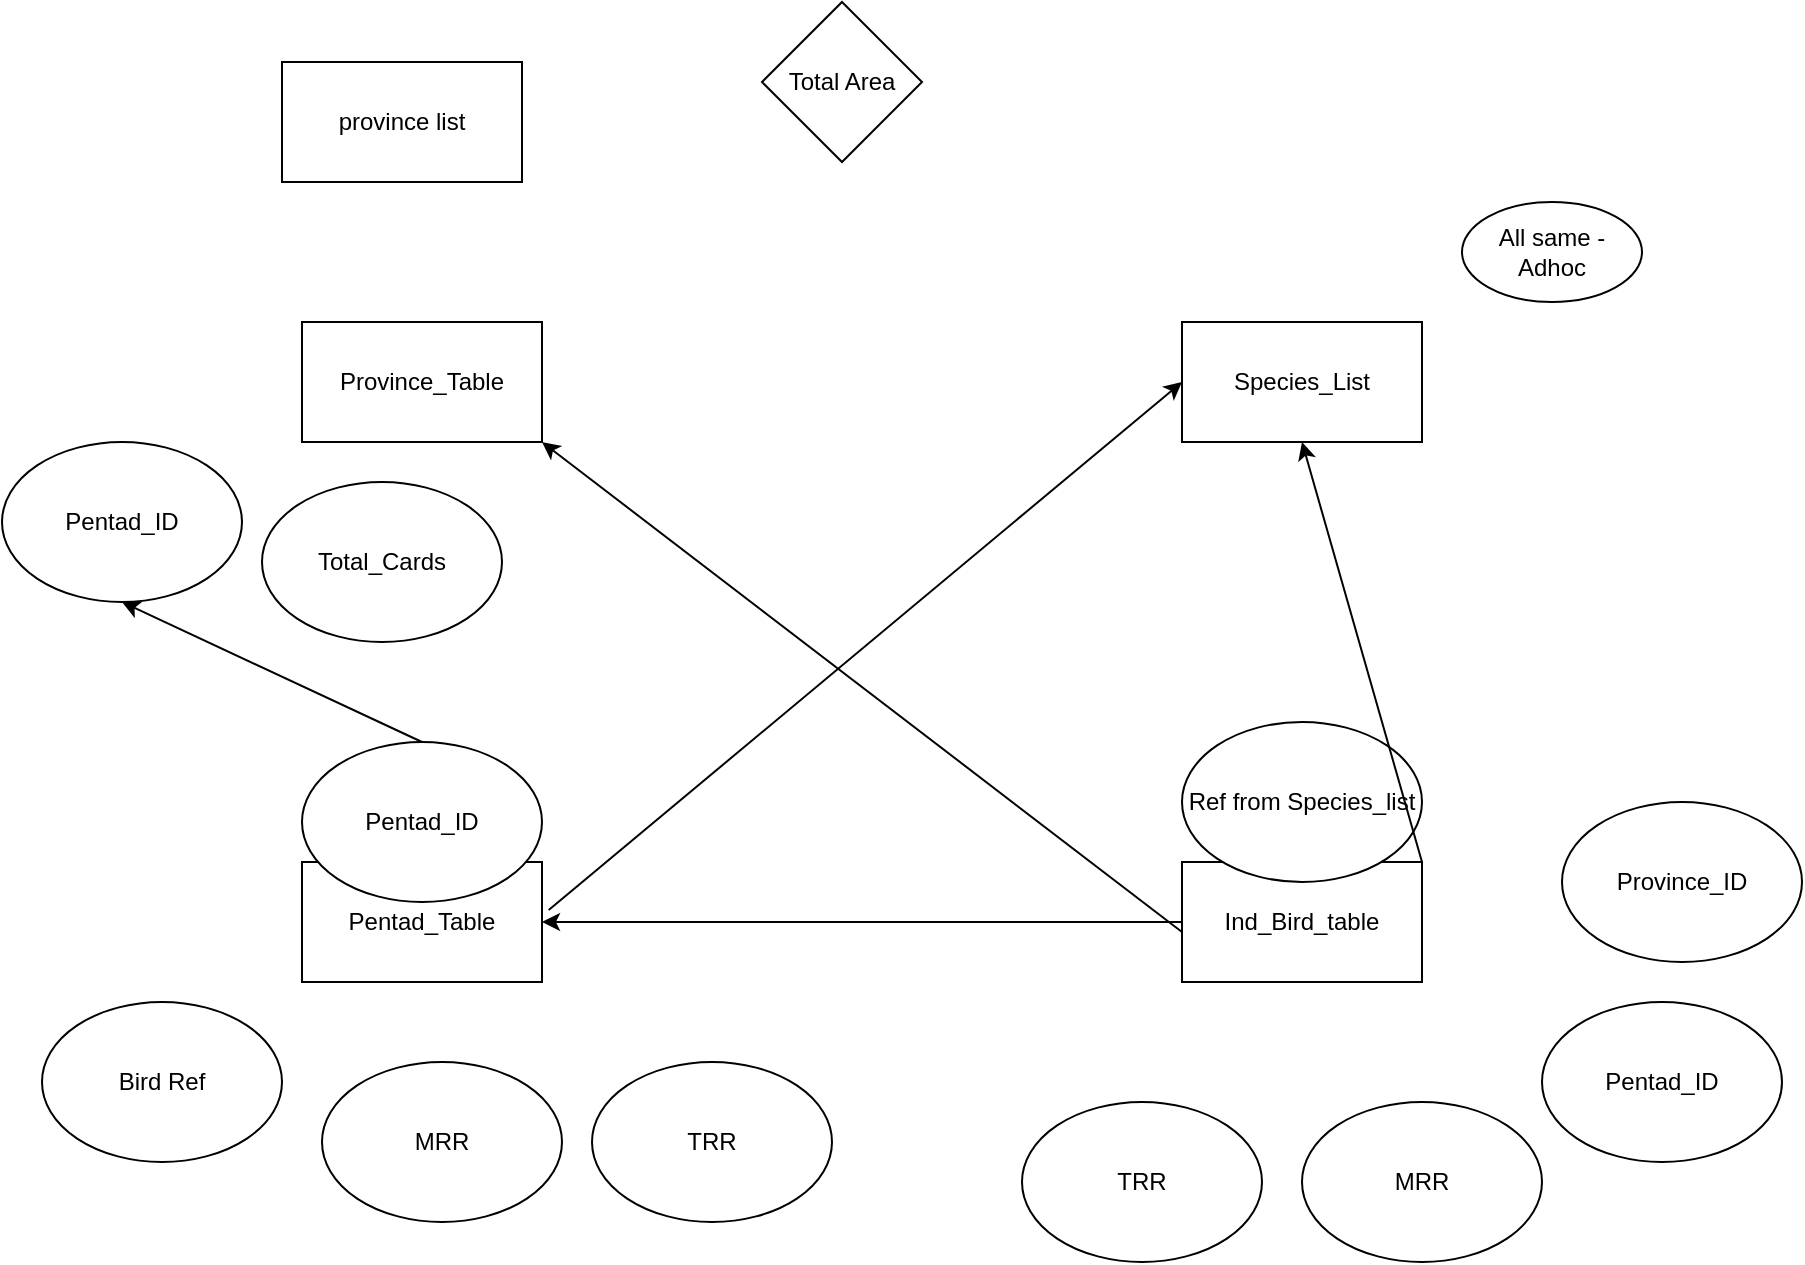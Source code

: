 <mxfile version="24.7.6">
  <diagram id="R2lEEEUBdFMjLlhIrx00" name="Page-1">
    <mxGraphModel dx="2314" dy="1132" grid="1" gridSize="10" guides="1" tooltips="1" connect="1" arrows="1" fold="1" page="1" pageScale="1" pageWidth="850" pageHeight="1100" math="0" shadow="0" extFonts="Permanent Marker^https://fonts.googleapis.com/css?family=Permanent+Marker">
      <root>
        <mxCell id="0" />
        <mxCell id="1" parent="0" />
        <mxCell id="2KK8d0N5JN4w3DFjjBSp-1" value="Species_List" style="rounded=0;whiteSpace=wrap;html=1;" vertex="1" parent="1">
          <mxGeometry x="600" y="220" width="120" height="60" as="geometry" />
        </mxCell>
        <mxCell id="2KK8d0N5JN4w3DFjjBSp-2" value="Province_Table" style="rounded=0;whiteSpace=wrap;html=1;" vertex="1" parent="1">
          <mxGeometry x="160" y="220" width="120" height="60" as="geometry" />
        </mxCell>
        <mxCell id="2KK8d0N5JN4w3DFjjBSp-3" value="Pentad_Table" style="rounded=0;whiteSpace=wrap;html=1;" vertex="1" parent="1">
          <mxGeometry x="160" y="490" width="120" height="60" as="geometry" />
        </mxCell>
        <mxCell id="2KK8d0N5JN4w3DFjjBSp-4" value="Ind_Bird_table" style="rounded=0;whiteSpace=wrap;html=1;" vertex="1" parent="1">
          <mxGeometry x="600" y="490" width="120" height="60" as="geometry" />
        </mxCell>
        <mxCell id="2KK8d0N5JN4w3DFjjBSp-5" value="Total Area" style="rhombus;whiteSpace=wrap;html=1;" vertex="1" parent="1">
          <mxGeometry x="390" y="60" width="80" height="80" as="geometry" />
        </mxCell>
        <mxCell id="2KK8d0N5JN4w3DFjjBSp-6" value="All same - Adhoc" style="ellipse;whiteSpace=wrap;html=1;" vertex="1" parent="1">
          <mxGeometry x="740" y="160" width="90" height="50" as="geometry" />
        </mxCell>
        <mxCell id="2KK8d0N5JN4w3DFjjBSp-7" value="Ref from Species_list" style="ellipse;whiteSpace=wrap;html=1;" vertex="1" parent="1">
          <mxGeometry x="600" y="420" width="120" height="80" as="geometry" />
        </mxCell>
        <mxCell id="2KK8d0N5JN4w3DFjjBSp-9" value="Pentad_ID" style="ellipse;whiteSpace=wrap;html=1;" vertex="1" parent="1">
          <mxGeometry x="780" y="560" width="120" height="80" as="geometry" />
        </mxCell>
        <mxCell id="2KK8d0N5JN4w3DFjjBSp-10" value="MRR" style="ellipse;whiteSpace=wrap;html=1;" vertex="1" parent="1">
          <mxGeometry x="660" y="610" width="120" height="80" as="geometry" />
        </mxCell>
        <mxCell id="2KK8d0N5JN4w3DFjjBSp-11" value="TRR" style="ellipse;whiteSpace=wrap;html=1;" vertex="1" parent="1">
          <mxGeometry x="520" y="610" width="120" height="80" as="geometry" />
        </mxCell>
        <mxCell id="2KK8d0N5JN4w3DFjjBSp-12" value="Bird Ref" style="ellipse;whiteSpace=wrap;html=1;" vertex="1" parent="1">
          <mxGeometry x="30" y="560" width="120" height="80" as="geometry" />
        </mxCell>
        <mxCell id="2KK8d0N5JN4w3DFjjBSp-13" value="MRR" style="ellipse;whiteSpace=wrap;html=1;" vertex="1" parent="1">
          <mxGeometry x="170" y="590" width="120" height="80" as="geometry" />
        </mxCell>
        <mxCell id="2KK8d0N5JN4w3DFjjBSp-14" value="TRR" style="ellipse;whiteSpace=wrap;html=1;" vertex="1" parent="1">
          <mxGeometry x="305" y="590" width="120" height="80" as="geometry" />
        </mxCell>
        <mxCell id="2KK8d0N5JN4w3DFjjBSp-15" value="Province_ID" style="ellipse;whiteSpace=wrap;html=1;" vertex="1" parent="1">
          <mxGeometry x="790" y="460" width="120" height="80" as="geometry" />
        </mxCell>
        <mxCell id="2KK8d0N5JN4w3DFjjBSp-16" value="Pentad_ID" style="ellipse;whiteSpace=wrap;html=1;" vertex="1" parent="1">
          <mxGeometry x="10" y="280" width="120" height="80" as="geometry" />
        </mxCell>
        <mxCell id="2KK8d0N5JN4w3DFjjBSp-17" value="Total_Cards" style="ellipse;whiteSpace=wrap;html=1;" vertex="1" parent="1">
          <mxGeometry x="140" y="300" width="120" height="80" as="geometry" />
        </mxCell>
        <mxCell id="2KK8d0N5JN4w3DFjjBSp-18" value="Pentad_ID" style="ellipse;whiteSpace=wrap;html=1;" vertex="1" parent="1">
          <mxGeometry x="160" y="430" width="120" height="80" as="geometry" />
        </mxCell>
        <mxCell id="2KK8d0N5JN4w3DFjjBSp-19" value="" style="endArrow=classic;html=1;rounded=0;exitX=1.028;exitY=0.4;exitDx=0;exitDy=0;exitPerimeter=0;entryX=0;entryY=0.5;entryDx=0;entryDy=0;" edge="1" parent="1" source="2KK8d0N5JN4w3DFjjBSp-3" target="2KK8d0N5JN4w3DFjjBSp-1">
          <mxGeometry width="50" height="50" relative="1" as="geometry">
            <mxPoint x="400" y="500" as="sourcePoint" />
            <mxPoint x="450" y="450" as="targetPoint" />
          </mxGeometry>
        </mxCell>
        <mxCell id="2KK8d0N5JN4w3DFjjBSp-20" value="" style="endArrow=classic;html=1;rounded=0;entryX=1;entryY=1;entryDx=0;entryDy=0;" edge="1" parent="1" target="2KK8d0N5JN4w3DFjjBSp-2">
          <mxGeometry width="50" height="50" relative="1" as="geometry">
            <mxPoint x="600" y="525" as="sourcePoint" />
            <mxPoint x="650" y="475" as="targetPoint" />
          </mxGeometry>
        </mxCell>
        <mxCell id="2KK8d0N5JN4w3DFjjBSp-21" value="" style="endArrow=classic;html=1;rounded=0;entryX=1;entryY=0.5;entryDx=0;entryDy=0;exitX=0;exitY=0.5;exitDx=0;exitDy=0;" edge="1" parent="1" source="2KK8d0N5JN4w3DFjjBSp-4" target="2KK8d0N5JN4w3DFjjBSp-3">
          <mxGeometry width="50" height="50" relative="1" as="geometry">
            <mxPoint x="400" y="500" as="sourcePoint" />
            <mxPoint x="450" y="450" as="targetPoint" />
          </mxGeometry>
        </mxCell>
        <mxCell id="2KK8d0N5JN4w3DFjjBSp-22" value="" style="endArrow=classic;html=1;rounded=0;entryX=0.5;entryY=1;entryDx=0;entryDy=0;" edge="1" parent="1" target="2KK8d0N5JN4w3DFjjBSp-1">
          <mxGeometry width="50" height="50" relative="1" as="geometry">
            <mxPoint x="720" y="490" as="sourcePoint" />
            <mxPoint x="770" y="440" as="targetPoint" />
          </mxGeometry>
        </mxCell>
        <mxCell id="2KK8d0N5JN4w3DFjjBSp-23" value="" style="endArrow=classic;html=1;rounded=0;entryX=0.5;entryY=1;entryDx=0;entryDy=0;" edge="1" parent="1" target="2KK8d0N5JN4w3DFjjBSp-16">
          <mxGeometry width="50" height="50" relative="1" as="geometry">
            <mxPoint x="220" y="430" as="sourcePoint" />
            <mxPoint x="270" y="380" as="targetPoint" />
          </mxGeometry>
        </mxCell>
        <mxCell id="2KK8d0N5JN4w3DFjjBSp-27" value="province list" style="rounded=0;whiteSpace=wrap;html=1;" vertex="1" parent="1">
          <mxGeometry x="150" y="90" width="120" height="60" as="geometry" />
        </mxCell>
      </root>
    </mxGraphModel>
  </diagram>
</mxfile>
